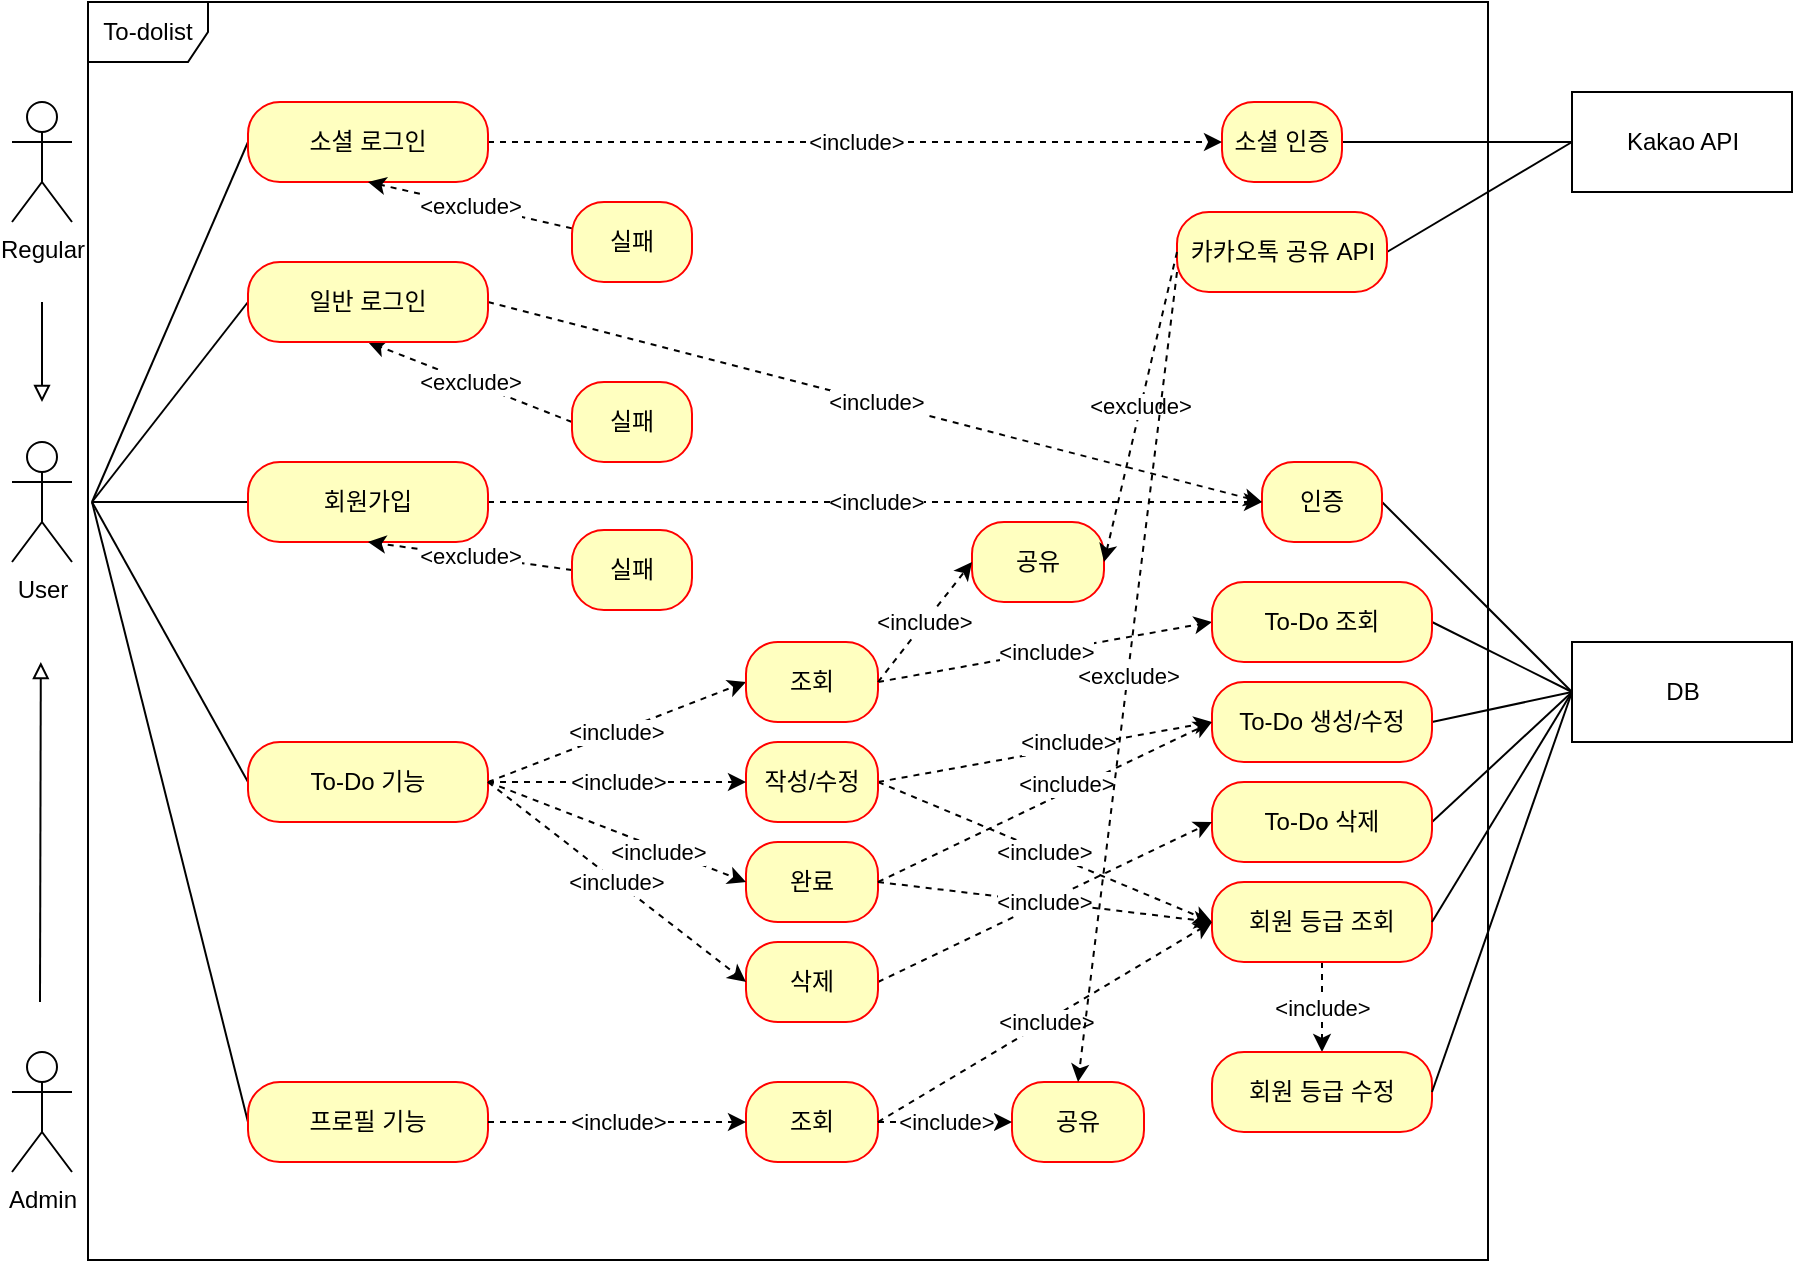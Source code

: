 <mxfile version="21.1.2" type="github">
  <diagram name="페이지-1" id="_VfoAWExSEsmhePzYeGy">
    <mxGraphModel dx="1434" dy="764" grid="1" gridSize="10" guides="1" tooltips="1" connect="1" arrows="1" fold="1" page="1" pageScale="1" pageWidth="827" pageHeight="1169" math="0" shadow="0">
      <root>
        <mxCell id="0" />
        <mxCell id="1" parent="0" />
        <mxCell id="8HjG-4PC_yz-jviVRDcU-1" value="To-dolist" style="shape=umlFrame;whiteSpace=wrap;html=1;" parent="1" vertex="1">
          <mxGeometry x="78" y="30" width="700" height="629" as="geometry" />
        </mxCell>
        <mxCell id="8HjG-4PC_yz-jviVRDcU-2" style="rounded=0;orthogonalLoop=1;jettySize=auto;html=1;entryX=0;entryY=0.5;entryDx=0;entryDy=0;endArrow=none;endFill=0;" parent="1" target="8HjG-4PC_yz-jviVRDcU-20" edge="1">
          <mxGeometry relative="1" as="geometry">
            <mxPoint x="80" y="280" as="sourcePoint" />
          </mxGeometry>
        </mxCell>
        <mxCell id="8HjG-4PC_yz-jviVRDcU-3" style="edgeStyle=none;rounded=0;orthogonalLoop=1;jettySize=auto;html=1;entryX=0;entryY=0.5;entryDx=0;entryDy=0;endArrow=none;endFill=0;" parent="1" target="8HjG-4PC_yz-jviVRDcU-12" edge="1">
          <mxGeometry relative="1" as="geometry">
            <mxPoint x="80" y="280" as="sourcePoint" />
          </mxGeometry>
        </mxCell>
        <mxCell id="8HjG-4PC_yz-jviVRDcU-5" value="User" style="shape=umlActor;verticalLabelPosition=bottom;verticalAlign=top;html=1;outlineConnect=0;" parent="1" vertex="1">
          <mxGeometry x="40" y="250" width="30" height="60" as="geometry" />
        </mxCell>
        <mxCell id="8HjG-4PC_yz-jviVRDcU-6" value="DB" style="html=1;" parent="1" vertex="1">
          <mxGeometry x="820" y="350" width="110" height="50" as="geometry" />
        </mxCell>
        <mxCell id="8HjG-4PC_yz-jviVRDcU-7" style="edgeStyle=none;rounded=0;orthogonalLoop=1;jettySize=auto;html=1;entryX=0;entryY=0.5;entryDx=0;entryDy=0;endArrow=none;endFill=0;exitX=1;exitY=0.5;exitDx=0;exitDy=0;" parent="1" source="8HjG-4PC_yz-jviVRDcU-8" target="8HjG-4PC_yz-jviVRDcU-6" edge="1">
          <mxGeometry relative="1" as="geometry" />
        </mxCell>
        <mxCell id="8HjG-4PC_yz-jviVRDcU-8" value="인증" style="rounded=1;whiteSpace=wrap;html=1;arcSize=40;fontColor=#000000;fillColor=#ffffc0;strokeColor=#ff0000;" parent="1" vertex="1">
          <mxGeometry x="665" y="260" width="60" height="40" as="geometry" />
        </mxCell>
        <mxCell id="8HjG-4PC_yz-jviVRDcU-9" value="&amp;lt;exclude&amp;gt;" style="edgeStyle=none;rounded=0;orthogonalLoop=1;jettySize=auto;html=1;entryX=0.5;entryY=1;entryDx=0;entryDy=0;dashed=1;endArrow=classic;endFill=1;exitX=0;exitY=0.5;exitDx=0;exitDy=0;" parent="1" source="8HjG-4PC_yz-jviVRDcU-10" target="8HjG-4PC_yz-jviVRDcU-20" edge="1">
          <mxGeometry relative="1" as="geometry" />
        </mxCell>
        <mxCell id="8HjG-4PC_yz-jviVRDcU-10" value="실패" style="rounded=1;whiteSpace=wrap;html=1;arcSize=40;fontColor=#000000;fillColor=#ffffc0;strokeColor=#ff0000;" parent="1" vertex="1">
          <mxGeometry x="320" y="220" width="60" height="40" as="geometry" />
        </mxCell>
        <mxCell id="8HjG-4PC_yz-jviVRDcU-11" value="&amp;lt;include&amp;gt;" style="edgeStyle=none;rounded=0;orthogonalLoop=1;jettySize=auto;html=1;entryX=0;entryY=0.5;entryDx=0;entryDy=0;dashed=1;endArrow=classic;endFill=1;exitX=1;exitY=0.5;exitDx=0;exitDy=0;" parent="1" source="8HjG-4PC_yz-jviVRDcU-12" target="8HjG-4PC_yz-jviVRDcU-8" edge="1">
          <mxGeometry relative="1" as="geometry">
            <mxPoint x="340" y="210" as="sourcePoint" />
          </mxGeometry>
        </mxCell>
        <mxCell id="8HjG-4PC_yz-jviVRDcU-12" value="회원가입" style="rounded=1;whiteSpace=wrap;html=1;arcSize=40;fontColor=#000000;fillColor=#ffffc0;strokeColor=#ff0000;" parent="1" vertex="1">
          <mxGeometry x="158" y="260" width="120" height="40" as="geometry" />
        </mxCell>
        <mxCell id="8HjG-4PC_yz-jviVRDcU-13" value="&amp;lt;exclude&amp;gt;" style="edgeStyle=none;rounded=0;orthogonalLoop=1;jettySize=auto;html=1;entryX=0.5;entryY=1;entryDx=0;entryDy=0;dashed=1;endArrow=classic;endFill=1;exitX=0;exitY=0.5;exitDx=0;exitDy=0;" parent="1" source="8HjG-4PC_yz-jviVRDcU-14" target="8HjG-4PC_yz-jviVRDcU-12" edge="1">
          <mxGeometry relative="1" as="geometry" />
        </mxCell>
        <mxCell id="8HjG-4PC_yz-jviVRDcU-14" value="실패" style="rounded=1;whiteSpace=wrap;html=1;arcSize=40;fontColor=#000000;fillColor=#ffffc0;strokeColor=#ff0000;" parent="1" vertex="1">
          <mxGeometry x="320" y="294" width="60" height="40" as="geometry" />
        </mxCell>
        <mxCell id="8HjG-4PC_yz-jviVRDcU-19" value="&amp;lt;include&amp;gt;" style="edgeStyle=none;rounded=0;orthogonalLoop=1;jettySize=auto;html=1;entryX=0;entryY=0.5;entryDx=0;entryDy=0;dashed=1;endArrow=classic;endFill=1;exitX=1;exitY=0.5;exitDx=0;exitDy=0;" parent="1" source="8HjG-4PC_yz-jviVRDcU-20" target="8HjG-4PC_yz-jviVRDcU-8" edge="1">
          <mxGeometry relative="1" as="geometry" />
        </mxCell>
        <mxCell id="8HjG-4PC_yz-jviVRDcU-20" value="일반 로그인" style="rounded=1;whiteSpace=wrap;html=1;arcSize=40;fontColor=#000000;fillColor=#ffffc0;strokeColor=#ff0000;" parent="1" vertex="1">
          <mxGeometry x="158" y="160" width="120" height="40" as="geometry" />
        </mxCell>
        <mxCell id="8HjG-4PC_yz-jviVRDcU-21" style="edgeStyle=none;rounded=0;orthogonalLoop=1;jettySize=auto;html=1;entryX=0;entryY=0.5;entryDx=0;entryDy=0;endArrow=none;endFill=0;exitX=1;exitY=0.5;exitDx=0;exitDy=0;" parent="1" source="8HjG-4PC_yz-jviVRDcU-23" target="8HjG-4PC_yz-jviVRDcU-6" edge="1">
          <mxGeometry relative="1" as="geometry" />
        </mxCell>
        <mxCell id="8HjG-4PC_yz-jviVRDcU-24" style="edgeStyle=none;rounded=0;orthogonalLoop=1;jettySize=auto;html=1;entryX=0;entryY=0.5;entryDx=0;entryDy=0;endArrow=none;endFill=0;exitX=1;exitY=0.5;exitDx=0;exitDy=0;" parent="1" source="8HjG-4PC_yz-jviVRDcU-26" target="8HjG-4PC_yz-jviVRDcU-6" edge="1">
          <mxGeometry relative="1" as="geometry" />
        </mxCell>
        <mxCell id="8HjG-4PC_yz-jviVRDcU-26" value="To-Do 삭제" style="rounded=1;whiteSpace=wrap;html=1;arcSize=40;fontColor=#000000;fillColor=#ffffc0;strokeColor=#ff0000;" parent="1" vertex="1">
          <mxGeometry x="640" y="420" width="110" height="40" as="geometry" />
        </mxCell>
        <mxCell id="8HjG-4PC_yz-jviVRDcU-30" style="edgeStyle=none;rounded=0;orthogonalLoop=1;jettySize=auto;html=1;endArrow=block;endFill=0;" parent="1" edge="1">
          <mxGeometry relative="1" as="geometry">
            <mxPoint x="55" y="230" as="targetPoint" />
            <mxPoint x="55" y="180" as="sourcePoint" />
          </mxGeometry>
        </mxCell>
        <mxCell id="8HjG-4PC_yz-jviVRDcU-31" value="Regular" style="shape=umlActor;verticalLabelPosition=bottom;verticalAlign=top;html=1;outlineConnect=0;" parent="1" vertex="1">
          <mxGeometry x="40" y="80" width="30" height="60" as="geometry" />
        </mxCell>
        <mxCell id="8HjG-4PC_yz-jviVRDcU-32" style="edgeStyle=none;rounded=0;orthogonalLoop=1;jettySize=auto;html=1;endArrow=block;endFill=0;" parent="1" edge="1">
          <mxGeometry relative="1" as="geometry">
            <mxPoint x="54.41" y="360" as="targetPoint" />
            <mxPoint x="54" y="530" as="sourcePoint" />
          </mxGeometry>
        </mxCell>
        <mxCell id="8HjG-4PC_yz-jviVRDcU-33" value="Admin" style="shape=umlActor;verticalLabelPosition=bottom;verticalAlign=top;html=1;outlineConnect=0;" parent="1" vertex="1">
          <mxGeometry x="40" y="555" width="30" height="60" as="geometry" />
        </mxCell>
        <mxCell id="8HjG-4PC_yz-jviVRDcU-34" style="edgeStyle=none;rounded=0;orthogonalLoop=1;jettySize=auto;html=1;endArrow=none;endFill=0;exitX=0;exitY=0.5;exitDx=0;exitDy=0;" parent="1" source="8HjG-4PC_yz-jviVRDcU-38" edge="1">
          <mxGeometry relative="1" as="geometry">
            <mxPoint x="80" y="280" as="targetPoint" />
          </mxGeometry>
        </mxCell>
        <mxCell id="8HjG-4PC_yz-jviVRDcU-36" value="&amp;lt;include&amp;gt;" style="edgeStyle=none;rounded=0;orthogonalLoop=1;jettySize=auto;html=1;entryX=0;entryY=0.5;entryDx=0;entryDy=0;dashed=1;endArrow=classic;endFill=1;exitX=1;exitY=0.5;exitDx=0;exitDy=0;" parent="1" source="8HjG-4PC_yz-jviVRDcU-70" target="8HjG-4PC_yz-jviVRDcU-52" edge="1">
          <mxGeometry x="0.145" y="3" relative="1" as="geometry">
            <mxPoint as="offset" />
          </mxGeometry>
        </mxCell>
        <mxCell id="8HjG-4PC_yz-jviVRDcU-37" value="&amp;lt;include&amp;gt;" style="edgeStyle=none;rounded=0;orthogonalLoop=1;jettySize=auto;html=1;entryX=0;entryY=0.5;entryDx=0;entryDy=0;dashed=1;endArrow=classic;endFill=1;exitX=1;exitY=0.5;exitDx=0;exitDy=0;" parent="1" source="8HjG-4PC_yz-jviVRDcU-75" target="8HjG-4PC_yz-jviVRDcU-26" edge="1">
          <mxGeometry relative="1" as="geometry" />
        </mxCell>
        <mxCell id="8HjG-4PC_yz-jviVRDcU-38" value="프로필 기능" style="rounded=1;whiteSpace=wrap;html=1;arcSize=40;fontColor=#000000;fillColor=#ffffc0;strokeColor=#ff0000;" parent="1" vertex="1">
          <mxGeometry x="158" y="570" width="120" height="40" as="geometry" />
        </mxCell>
        <mxCell id="8HjG-4PC_yz-jviVRDcU-43" style="edgeStyle=none;rounded=0;orthogonalLoop=1;jettySize=auto;html=1;endArrow=none;endFill=0;exitX=0;exitY=0.5;exitDx=0;exitDy=0;" parent="1" source="8HjG-4PC_yz-jviVRDcU-45" edge="1">
          <mxGeometry relative="1" as="geometry">
            <mxPoint x="80" y="280" as="targetPoint" />
          </mxGeometry>
        </mxCell>
        <mxCell id="8HjG-4PC_yz-jviVRDcU-77" value="&amp;lt;include&amp;gt;" style="rounded=0;orthogonalLoop=1;jettySize=auto;html=1;entryX=0;entryY=0.5;entryDx=0;entryDy=0;exitX=1;exitY=0.5;exitDx=0;exitDy=0;dashed=1;" parent="1" source="8HjG-4PC_yz-jviVRDcU-45" target="8HjG-4PC_yz-jviVRDcU-71" edge="1">
          <mxGeometry relative="1" as="geometry" />
        </mxCell>
        <mxCell id="8HjG-4PC_yz-jviVRDcU-45" value="To-Do 기능" style="rounded=1;whiteSpace=wrap;html=1;arcSize=40;fontColor=#000000;fillColor=#ffffc0;strokeColor=#ff0000;" parent="1" vertex="1">
          <mxGeometry x="158" y="400" width="120" height="40" as="geometry" />
        </mxCell>
        <mxCell id="8HjG-4PC_yz-jviVRDcU-46" value="Kakao API" style="html=1;" parent="1" vertex="1">
          <mxGeometry x="820" y="75" width="110" height="50" as="geometry" />
        </mxCell>
        <mxCell id="8HjG-4PC_yz-jviVRDcU-47" style="edgeStyle=none;rounded=0;orthogonalLoop=1;jettySize=auto;html=1;entryX=0;entryY=0.5;entryDx=0;entryDy=0;endArrow=none;endFill=0;exitX=1;exitY=0.5;exitDx=0;exitDy=0;" parent="1" source="8HjG-4PC_yz-jviVRDcU-48" target="8HjG-4PC_yz-jviVRDcU-46" edge="1">
          <mxGeometry relative="1" as="geometry" />
        </mxCell>
        <mxCell id="8HjG-4PC_yz-jviVRDcU-48" value="소셜 인증" style="rounded=1;whiteSpace=wrap;html=1;arcSize=40;fontColor=#000000;fillColor=#ffffc0;strokeColor=#ff0000;" parent="1" vertex="1">
          <mxGeometry x="645" y="80" width="60" height="40" as="geometry" />
        </mxCell>
        <mxCell id="8HjG-4PC_yz-jviVRDcU-51" style="edgeStyle=none;rounded=0;orthogonalLoop=1;jettySize=auto;html=1;entryX=0;entryY=0.5;entryDx=0;entryDy=0;endArrow=none;endFill=0;exitX=1;exitY=0.5;exitDx=0;exitDy=0;" parent="1" source="8HjG-4PC_yz-jviVRDcU-52" target="8HjG-4PC_yz-jviVRDcU-6" edge="1">
          <mxGeometry relative="1" as="geometry" />
        </mxCell>
        <mxCell id="8HjG-4PC_yz-jviVRDcU-52" value="To-Do 생성/수정" style="rounded=1;whiteSpace=wrap;html=1;arcSize=40;fontColor=#000000;fillColor=#ffffc0;strokeColor=#ff0000;" parent="1" vertex="1">
          <mxGeometry x="640" y="370" width="110" height="40" as="geometry" />
        </mxCell>
        <mxCell id="8HjG-4PC_yz-jviVRDcU-58" style="edgeStyle=none;rounded=0;orthogonalLoop=1;jettySize=auto;html=1;endArrow=none;endFill=0;exitX=0;exitY=0.5;exitDx=0;exitDy=0;" parent="1" source="8HjG-4PC_yz-jviVRDcU-60" edge="1">
          <mxGeometry relative="1" as="geometry">
            <mxPoint x="80" y="280" as="targetPoint" />
          </mxGeometry>
        </mxCell>
        <mxCell id="8HjG-4PC_yz-jviVRDcU-59" value="&amp;lt;include&amp;gt;" style="edgeStyle=none;rounded=0;orthogonalLoop=1;jettySize=auto;html=1;entryX=0;entryY=0.5;entryDx=0;entryDy=0;endArrow=classic;endFill=1;exitX=1;exitY=0.5;exitDx=0;exitDy=0;dashed=1;" parent="1" source="8HjG-4PC_yz-jviVRDcU-60" target="8HjG-4PC_yz-jviVRDcU-48" edge="1">
          <mxGeometry relative="1" as="geometry" />
        </mxCell>
        <mxCell id="8HjG-4PC_yz-jviVRDcU-60" value="소셜 로그인" style="rounded=1;whiteSpace=wrap;html=1;arcSize=40;fontColor=#000000;fillColor=#ffffc0;strokeColor=#ff0000;" parent="1" vertex="1">
          <mxGeometry x="158" y="80" width="120" height="40" as="geometry" />
        </mxCell>
        <mxCell id="8HjG-4PC_yz-jviVRDcU-61" value="&amp;lt;exclude&amp;gt;" style="edgeStyle=none;rounded=0;orthogonalLoop=1;jettySize=auto;html=1;entryX=0.5;entryY=1;entryDx=0;entryDy=0;dashed=1;endArrow=classic;endFill=1;" parent="1" source="8HjG-4PC_yz-jviVRDcU-62" target="8HjG-4PC_yz-jviVRDcU-60" edge="1">
          <mxGeometry relative="1" as="geometry">
            <Array as="points" />
          </mxGeometry>
        </mxCell>
        <mxCell id="8HjG-4PC_yz-jviVRDcU-62" value="실패" style="rounded=1;whiteSpace=wrap;html=1;arcSize=40;fontColor=#000000;fillColor=#ffffc0;strokeColor=#ff0000;" parent="1" vertex="1">
          <mxGeometry x="320" y="130" width="60" height="40" as="geometry" />
        </mxCell>
        <mxCell id="8HjG-4PC_yz-jviVRDcU-64" value="&amp;lt;include&amp;gt;" style="edgeStyle=none;rounded=0;orthogonalLoop=1;jettySize=auto;html=1;entryX=0;entryY=0.5;entryDx=0;entryDy=0;endArrow=classic;endFill=1;dashed=1;exitX=1;exitY=0.5;exitDx=0;exitDy=0;" parent="1" source="8HjG-4PC_yz-jviVRDcU-71" target="8HjG-4PC_yz-jviVRDcU-23" edge="1">
          <mxGeometry relative="1" as="geometry">
            <mxPoint x="340" y="420" as="sourcePoint" />
          </mxGeometry>
        </mxCell>
        <mxCell id="8HjG-4PC_yz-jviVRDcU-23" value="To-Do 조회" style="rounded=1;whiteSpace=wrap;html=1;arcSize=40;fontColor=#000000;fillColor=#ffffc0;strokeColor=#ff0000;" parent="1" vertex="1">
          <mxGeometry x="640" y="320" width="110" height="40" as="geometry" />
        </mxCell>
        <mxCell id="GVm4qF-34OVUIjvNt8GN-1" value="&amp;lt;include&amp;gt;" style="rounded=0;orthogonalLoop=1;jettySize=auto;html=1;entryX=0;entryY=0.5;entryDx=0;entryDy=0;dashed=1;exitX=1;exitY=0.5;exitDx=0;exitDy=0;" edge="1" parent="1" source="8HjG-4PC_yz-jviVRDcU-70" target="8HjG-4PC_yz-jviVRDcU-88">
          <mxGeometry relative="1" as="geometry" />
        </mxCell>
        <mxCell id="8HjG-4PC_yz-jviVRDcU-70" value="작성/수정" style="rounded=1;whiteSpace=wrap;html=1;arcSize=40;fontColor=#000000;fillColor=#ffffc0;strokeColor=#ff0000;" parent="1" vertex="1">
          <mxGeometry x="407" y="400" width="66" height="40" as="geometry" />
        </mxCell>
        <mxCell id="8HjG-4PC_yz-jviVRDcU-71" value="조회" style="rounded=1;whiteSpace=wrap;html=1;arcSize=40;fontColor=#000000;fillColor=#ffffc0;strokeColor=#ff0000;" parent="1" vertex="1">
          <mxGeometry x="407" y="350" width="66" height="40" as="geometry" />
        </mxCell>
        <mxCell id="8HjG-4PC_yz-jviVRDcU-72" value="완료" style="rounded=1;whiteSpace=wrap;html=1;arcSize=40;fontColor=#000000;fillColor=#ffffc0;strokeColor=#ff0000;" parent="1" vertex="1">
          <mxGeometry x="407" y="450" width="66" height="40" as="geometry" />
        </mxCell>
        <mxCell id="8HjG-4PC_yz-jviVRDcU-73" value="공유" style="rounded=1;whiteSpace=wrap;html=1;arcSize=40;fontColor=#000000;fillColor=#ffffc0;strokeColor=#ff0000;" parent="1" vertex="1">
          <mxGeometry x="520" y="290" width="66" height="40" as="geometry" />
        </mxCell>
        <mxCell id="8HjG-4PC_yz-jviVRDcU-75" value="삭제" style="rounded=1;whiteSpace=wrap;html=1;arcSize=40;fontColor=#000000;fillColor=#ffffc0;strokeColor=#ff0000;" parent="1" vertex="1">
          <mxGeometry x="407" y="500" width="66" height="40" as="geometry" />
        </mxCell>
        <mxCell id="8HjG-4PC_yz-jviVRDcU-76" value="&amp;lt;include&amp;gt;" style="edgeStyle=none;rounded=0;orthogonalLoop=1;jettySize=auto;html=1;entryX=0;entryY=0.5;entryDx=0;entryDy=0;dashed=1;endArrow=classic;endFill=1;exitX=1;exitY=0.5;exitDx=0;exitDy=0;" parent="1" source="8HjG-4PC_yz-jviVRDcU-72" target="8HjG-4PC_yz-jviVRDcU-52" edge="1">
          <mxGeometry x="0.145" y="3" relative="1" as="geometry">
            <mxPoint x="516" y="430" as="sourcePoint" />
            <mxPoint x="630" y="400" as="targetPoint" />
            <mxPoint as="offset" />
          </mxGeometry>
        </mxCell>
        <mxCell id="8HjG-4PC_yz-jviVRDcU-79" value="&amp;lt;include&amp;gt;" style="rounded=0;orthogonalLoop=1;jettySize=auto;html=1;entryX=0;entryY=0.5;entryDx=0;entryDy=0;exitX=1;exitY=0.5;exitDx=0;exitDy=0;dashed=1;" parent="1" source="8HjG-4PC_yz-jviVRDcU-45" target="8HjG-4PC_yz-jviVRDcU-70" edge="1">
          <mxGeometry relative="1" as="geometry">
            <mxPoint x="350" y="430" as="sourcePoint" />
            <mxPoint x="450" y="380" as="targetPoint" />
          </mxGeometry>
        </mxCell>
        <mxCell id="8HjG-4PC_yz-jviVRDcU-81" style="rounded=0;orthogonalLoop=1;jettySize=auto;html=1;entryX=0;entryY=0.5;entryDx=0;entryDy=0;exitX=1;exitY=0.5;exitDx=0;exitDy=0;dashed=1;" parent="1" source="8HjG-4PC_yz-jviVRDcU-45" target="8HjG-4PC_yz-jviVRDcU-72" edge="1">
          <mxGeometry relative="1" as="geometry">
            <mxPoint x="350" y="430" as="sourcePoint" />
            <mxPoint x="450" y="430" as="targetPoint" />
          </mxGeometry>
        </mxCell>
        <mxCell id="8HjG-4PC_yz-jviVRDcU-90" value="&amp;lt;include&amp;gt;" style="edgeLabel;html=1;align=center;verticalAlign=middle;resizable=0;points=[];" parent="8HjG-4PC_yz-jviVRDcU-81" vertex="1" connectable="0">
          <mxGeometry x="0.328" y="-2" relative="1" as="geometry">
            <mxPoint as="offset" />
          </mxGeometry>
        </mxCell>
        <mxCell id="8HjG-4PC_yz-jviVRDcU-82" value="&amp;lt;include&amp;gt;" style="rounded=0;orthogonalLoop=1;jettySize=auto;html=1;entryX=0;entryY=0.5;entryDx=0;entryDy=0;exitX=1;exitY=0.5;exitDx=0;exitDy=0;dashed=1;" parent="1" source="8HjG-4PC_yz-jviVRDcU-45" target="8HjG-4PC_yz-jviVRDcU-75" edge="1">
          <mxGeometry relative="1" as="geometry">
            <mxPoint x="350" y="430" as="sourcePoint" />
            <mxPoint x="450" y="480" as="targetPoint" />
          </mxGeometry>
        </mxCell>
        <mxCell id="8HjG-4PC_yz-jviVRDcU-83" value="&amp;lt;include&amp;gt;" style="rounded=0;orthogonalLoop=1;jettySize=auto;html=1;entryX=0;entryY=0.5;entryDx=0;entryDy=0;exitX=1;exitY=0.5;exitDx=0;exitDy=0;dashed=1;" parent="1" source="8HjG-4PC_yz-jviVRDcU-71" target="8HjG-4PC_yz-jviVRDcU-73" edge="1">
          <mxGeometry relative="1" as="geometry">
            <mxPoint x="350" y="430" as="sourcePoint" />
            <mxPoint x="450" y="380" as="targetPoint" />
          </mxGeometry>
        </mxCell>
        <mxCell id="8HjG-4PC_yz-jviVRDcU-87" style="rounded=0;orthogonalLoop=1;jettySize=auto;html=1;entryX=0;entryY=0.5;entryDx=0;entryDy=0;endArrow=none;endFill=0;exitX=1;exitY=0.5;exitDx=0;exitDy=0;" parent="1" source="8HjG-4PC_yz-jviVRDcU-85" target="8HjG-4PC_yz-jviVRDcU-46" edge="1">
          <mxGeometry relative="1" as="geometry" />
        </mxCell>
        <mxCell id="8HjG-4PC_yz-jviVRDcU-85" value="카카오톡 공유 API" style="rounded=1;whiteSpace=wrap;html=1;arcSize=40;fontColor=#000000;fillColor=#ffffc0;strokeColor=#ff0000;" parent="1" vertex="1">
          <mxGeometry x="622.5" y="135" width="105" height="40" as="geometry" />
        </mxCell>
        <mxCell id="GVm4qF-34OVUIjvNt8GN-2" value="&amp;lt;include&amp;gt;" style="edgeStyle=orthogonalEdgeStyle;rounded=0;orthogonalLoop=1;jettySize=auto;html=1;entryX=0.5;entryY=0;entryDx=0;entryDy=0;dashed=1;" edge="1" parent="1" source="8HjG-4PC_yz-jviVRDcU-88" target="8HjG-4PC_yz-jviVRDcU-89">
          <mxGeometry relative="1" as="geometry" />
        </mxCell>
        <mxCell id="8HjG-4PC_yz-jviVRDcU-88" value="회원 등급 조회" style="rounded=1;whiteSpace=wrap;html=1;arcSize=40;fontColor=#000000;fillColor=#ffffc0;strokeColor=#ff0000;" parent="1" vertex="1">
          <mxGeometry x="640" y="470" width="110" height="40" as="geometry" />
        </mxCell>
        <mxCell id="8HjG-4PC_yz-jviVRDcU-89" value="회원 등급 수정" style="rounded=1;whiteSpace=wrap;html=1;arcSize=40;fontColor=#000000;fillColor=#ffffc0;strokeColor=#ff0000;" parent="1" vertex="1">
          <mxGeometry x="640" y="555" width="110" height="40" as="geometry" />
        </mxCell>
        <mxCell id="8HjG-4PC_yz-jviVRDcU-91" value="&amp;lt;exclude&amp;gt;" style="rounded=0;orthogonalLoop=1;jettySize=auto;html=1;entryX=1;entryY=0.5;entryDx=0;entryDy=0;exitX=0;exitY=0.5;exitDx=0;exitDy=0;dashed=1;" parent="1" source="8HjG-4PC_yz-jviVRDcU-85" target="8HjG-4PC_yz-jviVRDcU-73" edge="1">
          <mxGeometry relative="1" as="geometry">
            <mxPoint x="550" y="180" as="sourcePoint" />
            <mxPoint x="630" y="130" as="targetPoint" />
          </mxGeometry>
        </mxCell>
        <mxCell id="8HjG-4PC_yz-jviVRDcU-92" value="&amp;lt;include&amp;gt;" style="edgeStyle=none;rounded=0;orthogonalLoop=1;jettySize=auto;html=1;entryX=0;entryY=0.5;entryDx=0;entryDy=0;dashed=1;endArrow=classic;endFill=1;exitX=1;exitY=0.5;exitDx=0;exitDy=0;" parent="1" source="8HjG-4PC_yz-jviVRDcU-72" target="8HjG-4PC_yz-jviVRDcU-88" edge="1">
          <mxGeometry relative="1" as="geometry">
            <mxPoint x="496" y="530" as="sourcePoint" />
            <mxPoint x="630" y="450" as="targetPoint" />
          </mxGeometry>
        </mxCell>
        <mxCell id="8HjG-4PC_yz-jviVRDcU-94" value="공유" style="rounded=1;whiteSpace=wrap;html=1;arcSize=40;fontColor=#000000;fillColor=#ffffc0;strokeColor=#ff0000;" parent="1" vertex="1">
          <mxGeometry x="540" y="570" width="66" height="40" as="geometry" />
        </mxCell>
        <mxCell id="8HjG-4PC_yz-jviVRDcU-95" value="조회" style="rounded=1;whiteSpace=wrap;html=1;arcSize=40;fontColor=#000000;fillColor=#ffffc0;strokeColor=#ff0000;" parent="1" vertex="1">
          <mxGeometry x="407" y="570" width="66" height="40" as="geometry" />
        </mxCell>
        <mxCell id="8HjG-4PC_yz-jviVRDcU-98" value="&amp;lt;include&amp;gt;" style="rounded=0;orthogonalLoop=1;jettySize=auto;html=1;entryX=0;entryY=0.5;entryDx=0;entryDy=0;exitX=1;exitY=0.5;exitDx=0;exitDy=0;dashed=1;" parent="1" source="8HjG-4PC_yz-jviVRDcU-38" target="8HjG-4PC_yz-jviVRDcU-95" edge="1">
          <mxGeometry relative="1" as="geometry">
            <mxPoint x="304" y="565" as="sourcePoint" />
            <mxPoint x="384" y="565" as="targetPoint" />
            <mxPoint as="offset" />
          </mxGeometry>
        </mxCell>
        <mxCell id="8HjG-4PC_yz-jviVRDcU-99" value="&amp;lt;include&amp;gt;" style="rounded=0;orthogonalLoop=1;jettySize=auto;html=1;entryX=0;entryY=0.5;entryDx=0;entryDy=0;exitX=1;exitY=0.5;exitDx=0;exitDy=0;dashed=1;" parent="1" source="8HjG-4PC_yz-jviVRDcU-95" target="8HjG-4PC_yz-jviVRDcU-94" edge="1">
          <mxGeometry relative="1" as="geometry">
            <mxPoint x="350" y="600" as="sourcePoint" />
            <mxPoint x="430" y="600" as="targetPoint" />
            <mxPoint as="offset" />
          </mxGeometry>
        </mxCell>
        <mxCell id="8HjG-4PC_yz-jviVRDcU-100" value="&amp;lt;include&amp;gt;" style="edgeStyle=none;rounded=0;orthogonalLoop=1;jettySize=auto;html=1;entryX=0;entryY=0.5;entryDx=0;entryDy=0;dashed=1;endArrow=classic;endFill=1;exitX=1;exitY=0.5;exitDx=0;exitDy=0;" parent="1" source="8HjG-4PC_yz-jviVRDcU-95" target="8HjG-4PC_yz-jviVRDcU-88" edge="1">
          <mxGeometry relative="1" as="geometry">
            <mxPoint x="496" y="480" as="sourcePoint" />
            <mxPoint x="630" y="500" as="targetPoint" />
          </mxGeometry>
        </mxCell>
        <mxCell id="8HjG-4PC_yz-jviVRDcU-101" value="&amp;lt;exclude&amp;gt;" style="rounded=0;orthogonalLoop=1;jettySize=auto;html=1;entryX=0.5;entryY=0;entryDx=0;entryDy=0;exitX=0;exitY=0.75;exitDx=0;exitDy=0;dashed=1;" parent="1" source="8HjG-4PC_yz-jviVRDcU-85" target="8HjG-4PC_yz-jviVRDcU-94" edge="1">
          <mxGeometry relative="1" as="geometry">
            <mxPoint x="633" y="110" as="sourcePoint" />
            <mxPoint x="596" y="310" as="targetPoint" />
          </mxGeometry>
        </mxCell>
        <mxCell id="8HjG-4PC_yz-jviVRDcU-102" style="edgeStyle=none;rounded=0;orthogonalLoop=1;jettySize=auto;html=1;entryX=0;entryY=0.5;entryDx=0;entryDy=0;endArrow=none;endFill=0;exitX=1;exitY=0.5;exitDx=0;exitDy=0;" parent="1" source="8HjG-4PC_yz-jviVRDcU-88" target="8HjG-4PC_yz-jviVRDcU-6" edge="1">
          <mxGeometry relative="1" as="geometry">
            <mxPoint x="760" y="450" as="sourcePoint" />
            <mxPoint x="830" y="385" as="targetPoint" />
          </mxGeometry>
        </mxCell>
        <mxCell id="8HjG-4PC_yz-jviVRDcU-103" style="edgeStyle=none;rounded=0;orthogonalLoop=1;jettySize=auto;html=1;endArrow=none;endFill=0;exitX=1;exitY=0.5;exitDx=0;exitDy=0;entryX=0;entryY=0.5;entryDx=0;entryDy=0;" parent="1" source="8HjG-4PC_yz-jviVRDcU-89" target="8HjG-4PC_yz-jviVRDcU-6" edge="1">
          <mxGeometry relative="1" as="geometry">
            <mxPoint x="760" y="500" as="sourcePoint" />
            <mxPoint x="820" y="380" as="targetPoint" />
          </mxGeometry>
        </mxCell>
      </root>
    </mxGraphModel>
  </diagram>
</mxfile>
